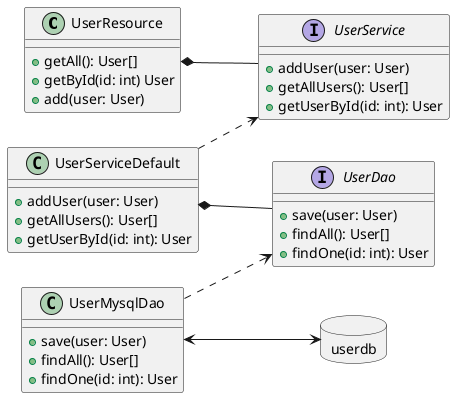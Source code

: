 @startuml
left to right direction

class UserResource {
    +getAll(): User[]
    +getById(id: int) User
    +add(user: User)
}

interface UserService {
    +addUser(user: User)
    +getAllUsers(): User[]
    +getUserById(id: int): User
}

class UserServiceDefault {
     +addUser(user: User)
     +getAllUsers(): User[]
     +getUserById(id: int): User
}

interface UserDao {
    +save(user: User)
    +findAll(): User[]
    +findOne(id: int): User
}

class UserMysqlDao {
    +save(user: User)
    +findAll(): User[]
    +findOne(id: int): User
}

allowmixing
database userdb


UserResource *-- UserService
UserServiceDefault ..> UserService
UserServiceDefault *-- UserDao
UserMysqlDao ..>UserDao
UserMysqlDao <--> userdb

@enduml